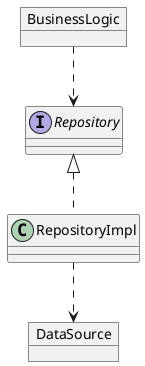 @startuml
  object BusinessLogic
  interface Repository
  object DataSource
  class RepositoryImpl implements Repository

  RepositoryImpl ..> DataSource
  BusinessLogic ..> Repository

@enduml
